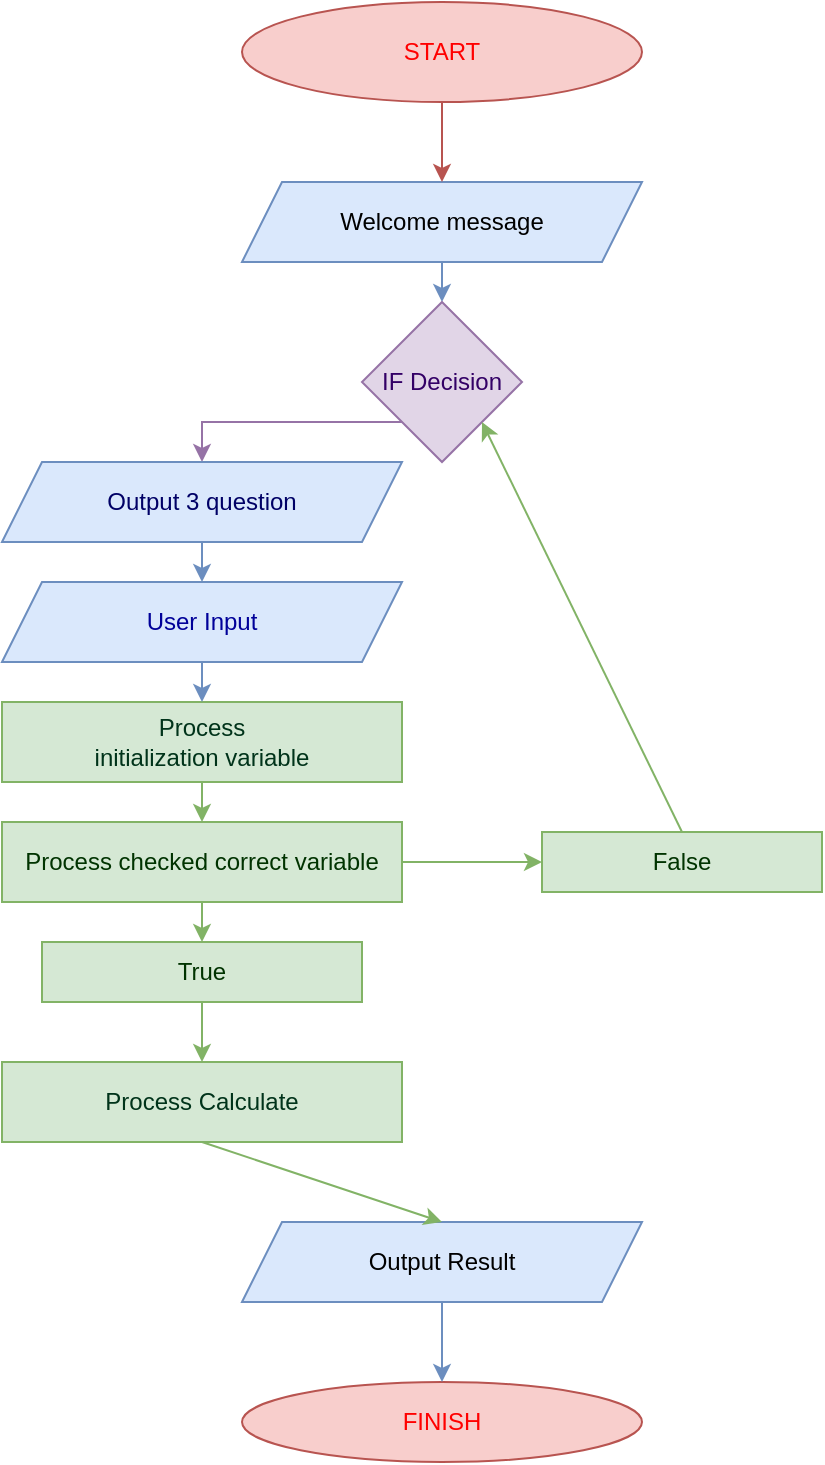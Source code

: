 <mxfile version="20.8.3" type="github">
  <diagram id="J-PO3KiKR2bWTxEIyzNj" name="Page-1">
    <mxGraphModel dx="1387" dy="1896" grid="1" gridSize="10" guides="1" tooltips="1" connect="1" arrows="1" fold="1" page="1" pageScale="1" pageWidth="850" pageHeight="1100" math="0" shadow="0">
      <root>
        <mxCell id="0" />
        <mxCell id="1" parent="0" />
        <mxCell id="RJd5q02op_8VBt5y6fWm-1" value="START" style="ellipse;whiteSpace=wrap;html=1;fillColor=#f8cecc;strokeColor=#b85450;fontColor=#FF0000;" vertex="1" parent="1">
          <mxGeometry x="240" y="-10" width="200" height="50" as="geometry" />
        </mxCell>
        <mxCell id="RJd5q02op_8VBt5y6fWm-2" value="Welcome message" style="shape=parallelogram;perimeter=parallelogramPerimeter;whiteSpace=wrap;html=1;fixedSize=1;fillColor=#dae8fc;strokeColor=#6c8ebf;" vertex="1" parent="1">
          <mxGeometry x="240" y="80" width="200" height="40" as="geometry" />
        </mxCell>
        <mxCell id="RJd5q02op_8VBt5y6fWm-3" value="User Input" style="shape=parallelogram;perimeter=parallelogramPerimeter;whiteSpace=wrap;html=1;fixedSize=1;labelBorderColor=none;fillColor=#dae8fc;strokeColor=#6c8ebf;fontColor=#000099;" vertex="1" parent="1">
          <mxGeometry x="120" y="280" width="200" height="40" as="geometry" />
        </mxCell>
        <mxCell id="RJd5q02op_8VBt5y6fWm-4" value="Process &lt;br&gt;initialization variable" style="rounded=0;whiteSpace=wrap;html=1;fillColor=#d5e8d4;strokeColor=#82b366;fontColor=#00331A;" vertex="1" parent="1">
          <mxGeometry x="120" y="340" width="200" height="40" as="geometry" />
        </mxCell>
        <mxCell id="RJd5q02op_8VBt5y6fWm-5" value="" style="endArrow=classic;html=1;rounded=0;entryX=0.5;entryY=0;entryDx=0;entryDy=0;fillColor=#f8cecc;strokeColor=#b85450;" edge="1" parent="1" source="RJd5q02op_8VBt5y6fWm-1" target="RJd5q02op_8VBt5y6fWm-2">
          <mxGeometry width="50" height="50" relative="1" as="geometry">
            <mxPoint x="190" y="110" as="sourcePoint" />
            <mxPoint x="240" y="60" as="targetPoint" />
          </mxGeometry>
        </mxCell>
        <mxCell id="RJd5q02op_8VBt5y6fWm-6" value="" style="endArrow=classic;html=1;rounded=0;exitX=0.5;exitY=1;exitDx=0;exitDy=0;fillColor=#dae8fc;strokeColor=#6c8ebf;" edge="1" parent="1" source="RJd5q02op_8VBt5y6fWm-2">
          <mxGeometry width="50" height="50" relative="1" as="geometry">
            <mxPoint x="160" y="170" as="sourcePoint" />
            <mxPoint x="340" y="140" as="targetPoint" />
          </mxGeometry>
        </mxCell>
        <mxCell id="RJd5q02op_8VBt5y6fWm-7" value="" style="endArrow=classic;html=1;rounded=0;exitX=0.5;exitY=1;exitDx=0;exitDy=0;entryX=0.5;entryY=0;entryDx=0;entryDy=0;fillColor=#dae8fc;strokeColor=#6c8ebf;" edge="1" parent="1" source="RJd5q02op_8VBt5y6fWm-3" target="RJd5q02op_8VBt5y6fWm-4">
          <mxGeometry width="50" height="50" relative="1" as="geometry">
            <mxPoint x="150" y="250" as="sourcePoint" />
            <mxPoint x="350" y="230" as="targetPoint" />
          </mxGeometry>
        </mxCell>
        <mxCell id="RJd5q02op_8VBt5y6fWm-10" value="Process checked correct variable" style="rounded=0;whiteSpace=wrap;html=1;fillColor=#d5e8d4;strokeColor=#82b366;fontColor=#003300;" vertex="1" parent="1">
          <mxGeometry x="120" y="400" width="200" height="40" as="geometry" />
        </mxCell>
        <mxCell id="RJd5q02op_8VBt5y6fWm-12" value="Process Calculate" style="rounded=0;whiteSpace=wrap;html=1;fillColor=#d5e8d4;strokeColor=#82b366;fontColor=#00331A;" vertex="1" parent="1">
          <mxGeometry x="120" y="520" width="200" height="40" as="geometry" />
        </mxCell>
        <mxCell id="RJd5q02op_8VBt5y6fWm-14" value="Output Result" style="shape=parallelogram;perimeter=parallelogramPerimeter;whiteSpace=wrap;html=1;fixedSize=1;fillColor=#dae8fc;strokeColor=#6c8ebf;" vertex="1" parent="1">
          <mxGeometry x="240" y="600" width="200" height="40" as="geometry" />
        </mxCell>
        <mxCell id="RJd5q02op_8VBt5y6fWm-15" value="FINISH" style="ellipse;whiteSpace=wrap;html=1;fillColor=#f8cecc;strokeColor=#b85450;fontColor=#FF0000;" vertex="1" parent="1">
          <mxGeometry x="240" y="680" width="200" height="40" as="geometry" />
        </mxCell>
        <mxCell id="RJd5q02op_8VBt5y6fWm-17" value="" style="endArrow=classic;html=1;rounded=0;exitX=0.5;exitY=1;exitDx=0;exitDy=0;entryX=0.5;entryY=0;entryDx=0;entryDy=0;fillColor=#d5e8d4;strokeColor=#82b366;" edge="1" parent="1" source="RJd5q02op_8VBt5y6fWm-12" target="RJd5q02op_8VBt5y6fWm-14">
          <mxGeometry width="50" height="50" relative="1" as="geometry">
            <mxPoint x="360" y="480" as="sourcePoint" />
            <mxPoint x="410" y="430" as="targetPoint" />
          </mxGeometry>
        </mxCell>
        <mxCell id="RJd5q02op_8VBt5y6fWm-18" value="" style="endArrow=classic;html=1;rounded=0;exitX=0.5;exitY=1;exitDx=0;exitDy=0;entryX=0.5;entryY=0;entryDx=0;entryDy=0;fillColor=#dae8fc;strokeColor=#6c8ebf;" edge="1" parent="1" source="RJd5q02op_8VBt5y6fWm-14" target="RJd5q02op_8VBt5y6fWm-15">
          <mxGeometry width="50" height="50" relative="1" as="geometry">
            <mxPoint x="330" y="550" as="sourcePoint" />
            <mxPoint x="380" y="500" as="targetPoint" />
          </mxGeometry>
        </mxCell>
        <mxCell id="RJd5q02op_8VBt5y6fWm-20" value="" style="endArrow=classic;html=1;rounded=0;fontColor=#FF0000;exitX=0.5;exitY=1;exitDx=0;exitDy=0;entryX=0.5;entryY=0;entryDx=0;entryDy=0;fillColor=#d5e8d4;strokeColor=#82b366;" edge="1" parent="1" source="RJd5q02op_8VBt5y6fWm-4" target="RJd5q02op_8VBt5y6fWm-10">
          <mxGeometry width="50" height="50" relative="1" as="geometry">
            <mxPoint x="310" y="330" as="sourcePoint" />
            <mxPoint x="360" y="280" as="targetPoint" />
          </mxGeometry>
        </mxCell>
        <mxCell id="RJd5q02op_8VBt5y6fWm-24" value="IF Decision" style="rhombus;whiteSpace=wrap;html=1;labelBorderColor=none;fillColor=#e1d5e7;strokeColor=#9673a6;fontColor=#330066;" vertex="1" parent="1">
          <mxGeometry x="300" y="140" width="80" height="80" as="geometry" />
        </mxCell>
        <mxCell id="RJd5q02op_8VBt5y6fWm-25" value="" style="endArrow=classic;html=1;rounded=0;fontColor=#330066;exitX=0;exitY=1;exitDx=0;exitDy=0;fillColor=#e1d5e7;strokeColor=#9673a6;entryX=0.5;entryY=0;entryDx=0;entryDy=0;" edge="1" parent="1" source="RJd5q02op_8VBt5y6fWm-24" target="RJd5q02op_8VBt5y6fWm-34">
          <mxGeometry width="50" height="50" relative="1" as="geometry">
            <mxPoint x="520" y="430" as="sourcePoint" />
            <mxPoint x="200" y="190" as="targetPoint" />
            <Array as="points">
              <mxPoint x="220" y="200" />
            </Array>
          </mxGeometry>
        </mxCell>
        <mxCell id="RJd5q02op_8VBt5y6fWm-26" value="True" style="rounded=0;whiteSpace=wrap;html=1;labelBorderColor=none;fillColor=#d5e8d4;strokeColor=#82b366;fontColor=#003300;" vertex="1" parent="1">
          <mxGeometry x="140" y="460" width="160" height="30" as="geometry" />
        </mxCell>
        <mxCell id="RJd5q02op_8VBt5y6fWm-27" value="False" style="rounded=0;whiteSpace=wrap;html=1;labelBorderColor=none;fillColor=#d5e8d4;strokeColor=#82b366;fontColor=#003300;" vertex="1" parent="1">
          <mxGeometry x="390" y="405" width="140" height="30" as="geometry" />
        </mxCell>
        <mxCell id="RJd5q02op_8VBt5y6fWm-29" value="" style="endArrow=classic;html=1;rounded=0;fontColor=#330066;exitX=0.5;exitY=1;exitDx=0;exitDy=0;entryX=0.5;entryY=0;entryDx=0;entryDy=0;fillColor=#d5e8d4;strokeColor=#82b366;" edge="1" parent="1" source="RJd5q02op_8VBt5y6fWm-10" target="RJd5q02op_8VBt5y6fWm-26">
          <mxGeometry width="50" height="50" relative="1" as="geometry">
            <mxPoint x="520" y="430" as="sourcePoint" />
            <mxPoint x="570" y="380" as="targetPoint" />
          </mxGeometry>
        </mxCell>
        <mxCell id="RJd5q02op_8VBt5y6fWm-30" value="" style="endArrow=classic;html=1;rounded=0;fontColor=#330066;exitX=1;exitY=0.5;exitDx=0;exitDy=0;entryX=0;entryY=0.5;entryDx=0;entryDy=0;fillColor=#d5e8d4;strokeColor=#82b366;" edge="1" parent="1" source="RJd5q02op_8VBt5y6fWm-10" target="RJd5q02op_8VBt5y6fWm-27">
          <mxGeometry width="50" height="50" relative="1" as="geometry">
            <mxPoint x="520" y="430" as="sourcePoint" />
            <mxPoint x="570" y="380" as="targetPoint" />
          </mxGeometry>
        </mxCell>
        <mxCell id="RJd5q02op_8VBt5y6fWm-31" value="" style="endArrow=classic;html=1;rounded=0;fontColor=#330066;exitX=0.5;exitY=0;exitDx=0;exitDy=0;entryX=1;entryY=1;entryDx=0;entryDy=0;fillColor=#d5e8d4;strokeColor=#82b366;" edge="1" parent="1" source="RJd5q02op_8VBt5y6fWm-27" target="RJd5q02op_8VBt5y6fWm-24">
          <mxGeometry width="50" height="50" relative="1" as="geometry">
            <mxPoint x="520" y="430" as="sourcePoint" />
            <mxPoint x="570" y="380" as="targetPoint" />
          </mxGeometry>
        </mxCell>
        <mxCell id="RJd5q02op_8VBt5y6fWm-32" value="" style="endArrow=classic;html=1;rounded=0;fontColor=#330066;exitX=0.5;exitY=1;exitDx=0;exitDy=0;entryX=0.5;entryY=0;entryDx=0;entryDy=0;fillColor=#d5e8d4;strokeColor=#82b366;" edge="1" parent="1" source="RJd5q02op_8VBt5y6fWm-26" target="RJd5q02op_8VBt5y6fWm-12">
          <mxGeometry width="50" height="50" relative="1" as="geometry">
            <mxPoint x="70" y="510" as="sourcePoint" />
            <mxPoint x="120" y="460" as="targetPoint" />
          </mxGeometry>
        </mxCell>
        <mxCell id="RJd5q02op_8VBt5y6fWm-33" style="edgeStyle=orthogonalEdgeStyle;rounded=0;orthogonalLoop=1;jettySize=auto;html=1;exitX=0.5;exitY=1;exitDx=0;exitDy=0;fontColor=#003300;" edge="1" parent="1" source="RJd5q02op_8VBt5y6fWm-26" target="RJd5q02op_8VBt5y6fWm-26">
          <mxGeometry relative="1" as="geometry" />
        </mxCell>
        <mxCell id="RJd5q02op_8VBt5y6fWm-34" value="Output 3 question" style="shape=parallelogram;perimeter=parallelogramPerimeter;whiteSpace=wrap;html=1;fixedSize=1;labelBorderColor=none;fillColor=#dae8fc;strokeColor=#6c8ebf;fontColor=#000066;" vertex="1" parent="1">
          <mxGeometry x="120" y="220" width="200" height="40" as="geometry" />
        </mxCell>
        <mxCell id="RJd5q02op_8VBt5y6fWm-35" value="" style="endArrow=classic;html=1;rounded=0;fontColor=#000066;exitX=0.5;exitY=1;exitDx=0;exitDy=0;entryX=0.5;entryY=0;entryDx=0;entryDy=0;fillColor=#dae8fc;strokeColor=#6c8ebf;" edge="1" parent="1" source="RJd5q02op_8VBt5y6fWm-34" target="RJd5q02op_8VBt5y6fWm-3">
          <mxGeometry width="50" height="50" relative="1" as="geometry">
            <mxPoint x="30" y="280" as="sourcePoint" />
            <mxPoint x="80" y="230" as="targetPoint" />
          </mxGeometry>
        </mxCell>
      </root>
    </mxGraphModel>
  </diagram>
</mxfile>
